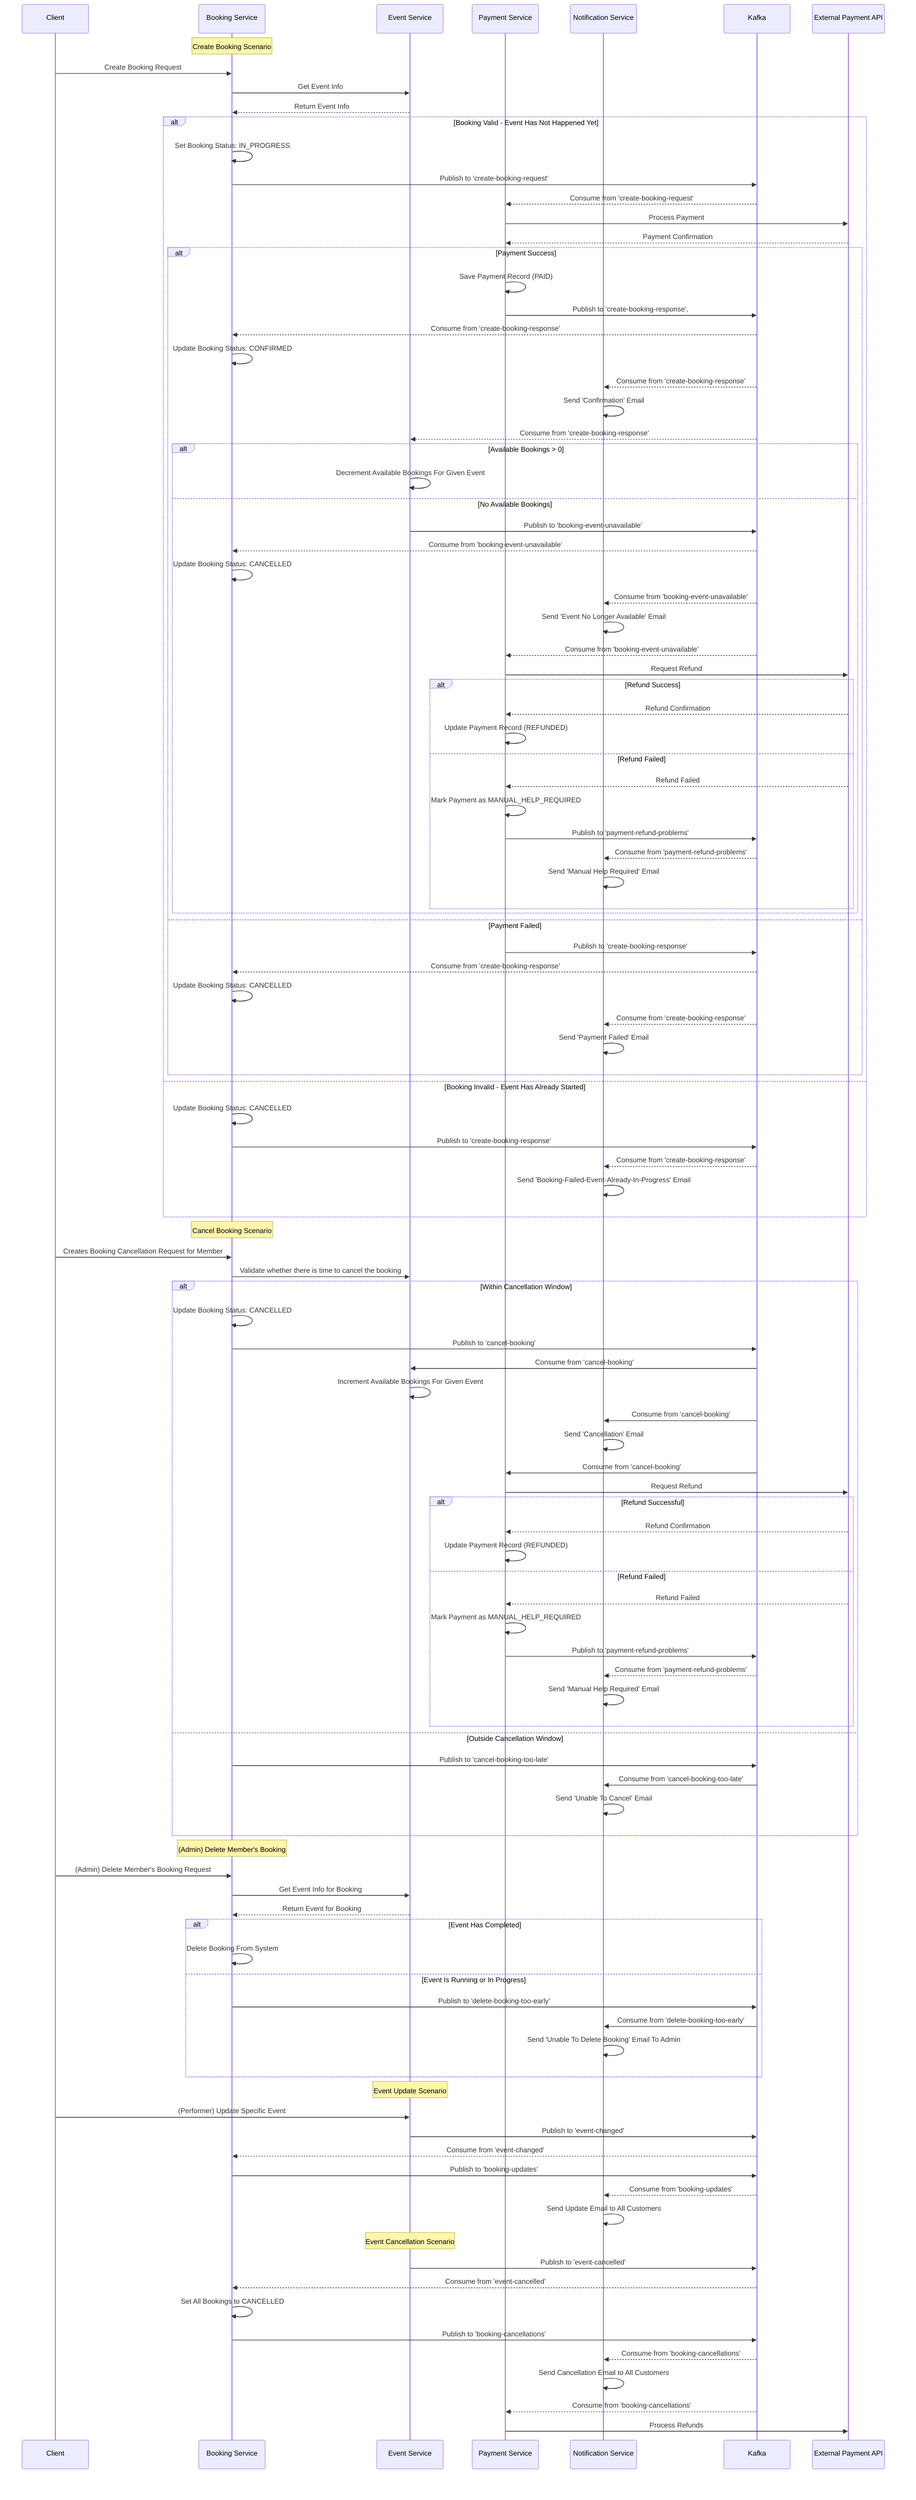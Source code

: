 sequenceDiagram
    participant Client
    participant BS as Booking Service
    participant ES as Event Service
    participant PS as Payment Service
    participant NS as Notification Service
    participant Kafka
    participant PaymentAPI as External Payment API

    note over BS: Create Booking Scenario
    Client->>BS: Create Booking Request
    BS->>ES: Get Event Info
    ES-->>BS: Return Event Info

    alt Booking Valid - Event Has Not Happened Yet
        BS->>BS: Set Booking Status: IN_PROGRESS
        BS->>Kafka: Publish to 'create-booking-request'

        Kafka-->>PS: Consume from 'create-booking-request'
        PS->>PaymentAPI: Process Payment
        PaymentAPI-->>PS: Payment Confirmation

        alt Payment Success
            PS->>PS: Save Payment Record (PAID)
            PS->>Kafka: Publish to 'create-booking-response',

            Kafka-->>BS: Consume from 'create-booking-response'
            BS->>BS: Update Booking Status: CONFIRMED

            Kafka-->>NS: Consume from 'create-booking-response'
            NS->>NS: Send 'Confirmation' Email

            Kafka-->>ES: Consume from 'create-booking-response'

            alt Available Bookings > 0
                ES->>ES: Decrement Available Bookings For Given Event
            else No Available Bookings
                ES->>Kafka: Publish to 'booking-event-unavailable'

                Kafka-->>BS: Consume from 'booking-event-unavailable'
                BS->>BS: Update Booking Status: CANCELLED

                Kafka-->>NS: Consume from 'booking-event-unavailable'
                NS->>NS: Send 'Event No Longer Available' Email

                Kafka-->>PS: Consume from 'booking-event-unavailable'
                PS->>PaymentAPI: Request Refund

                alt Refund Success
                    PaymentAPI-->>PS: Refund Confirmation
                    PS->>PS: Update Payment Record (REFUNDED)
                else Refund Failed
                    PaymentAPI-->>PS: Refund Failed
                    PS->>PS: Mark Payment as MANUAL_HELP_REQUIRED
                    PS->>Kafka: Publish to 'payment-refund-problems'

                    Kafka-->>NS: Consume from 'payment-refund-problems'
                    NS->>NS: Send 'Manual Help Required' Email
                end
            end
        else Payment Failed
            PS->>Kafka: Publish to 'create-booking-response'

            Kafka-->>BS: Consume from 'create-booking-response'
            BS->>BS: Update Booking Status: CANCELLED

            Kafka-->>NS: Consume from 'create-booking-response'
            NS->>NS: Send 'Payment Failed' Email
        end

    else Booking Invalid - Event Has Already Started
        BS->>BS: Update Booking Status: CANCELLED
        BS->>Kafka: Publish to 'create-booking-response'

        Kafka-->>NS: Consume from 'create-booking-response'
        NS->>NS: Send 'Booking-Failed-Event-Already-In-Progress' Email
    end

    note over BS: Cancel Booking Scenario
    Client->>BS: Creates Booking Cancellation Request for Member
    BS->>ES: Validate whether there is time to cancel the booking

    alt Within Cancellation Window
        BS->>BS: Update Booking Status: CANCELLED
        BS->>Kafka: Publish to 'cancel-booking'

        Kafka->>ES: Consume from 'cancel-booking'
        ES->>ES: Increment Available Bookings For Given Event

        Kafka->>NS: Consume from 'cancel-booking'
        NS->>NS: Send 'Cancellation' Email

        Kafka->>PS: Consume from 'cancel-booking'
        PS->>PaymentAPI: Request Refund

        alt Refund Successful
            PaymentAPI-->>PS: Refund Confirmation
            PS->>PS: Update Payment Record (REFUNDED)
        else Refund Failed
            PaymentAPI-->>PS: Refund Failed
            PS->>PS: Mark Payment as MANUAL_HELP_REQUIRED
            PS->>Kafka: Publish to 'payment-refund-problems'

            Kafka-->>NS: Consume from 'payment-refund-problems'
            NS->>NS: Send 'Manual Help Required' Email
        end
    else Outside Cancellation Window
        BS->>Kafka: Publish to 'cancel-booking-too-late'

        Kafka->>NS: Consume from 'cancel-booking-too-late'
        NS->>NS: Send 'Unable To Cancel' Email
    end

    note over BS: (Admin) Delete Member's Booking
    Client->>BS: (Admin) Delete Member's Booking Request
    BS->>ES: Get Event Info for Booking
    ES-->>BS: Return Event for Booking
    alt Event Has Completed
        BS->>BS: Delete Booking From System
    else Event Is Running or In Progress
        BS->>Kafka: Publish to 'delete-booking-too-early'

        Kafka->>NS: Consume from 'delete-booking-too-early'
        NS->>NS: Send 'Unable To Delete Booking' Email To Admin
    end
    
    note over ES: Event Update Scenario
    Client->>ES: (Performer) Update Specific Event
    ES->>Kafka: Publish to 'event-changed'
    Kafka-->>BS: Consume from 'event-changed'
    BS->>Kafka: Publish to 'booking-updates'
    Kafka-->>NS: Consume from 'booking-updates'
    NS->>NS: Send Update Email to All Customers
    
    note over ES: Event Cancellation Scenario
    ES->>Kafka: Publish to 'event-cancelled'
    Kafka-->>BS: Consume from 'event-cancelled'
    BS->>BS: Set All Bookings to CANCELLED
    BS->>Kafka: Publish to 'booking-cancellations'
    Kafka-->>NS: Consume from 'booking-cancellations'
    NS->>NS: Send Cancellation Email to All Customers
    Kafka-->>PS: Consume from 'booking-cancellations'
    PS->>PaymentAPI: Process Refunds